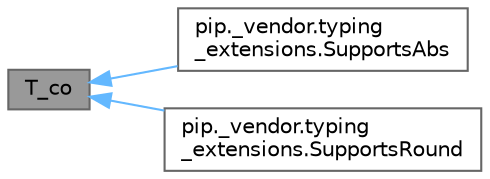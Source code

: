 digraph "T_co"
{
 // LATEX_PDF_SIZE
  bgcolor="transparent";
  edge [fontname=Helvetica,fontsize=10,labelfontname=Helvetica,labelfontsize=10];
  node [fontname=Helvetica,fontsize=10,shape=box,height=0.2,width=0.4];
  rankdir="LR";
  Node1 [id="Node000001",label="T_co",height=0.2,width=0.4,color="gray40", fillcolor="grey60", style="filled", fontcolor="black",tooltip=" "];
  Node1 -> Node2 [id="edge1_Node000001_Node000002",dir="back",color="steelblue1",style="solid",tooltip=" "];
  Node2 [id="Node000002",label="pip._vendor.typing\l_extensions.SupportsAbs",height=0.2,width=0.4,color="gray40", fillcolor="white", style="filled",URL="$da/dcc/classpip_1_1__vendor_1_1typing__extensions_1_1SupportsAbs.html",tooltip=" "];
  Node1 -> Node3 [id="edge2_Node000001_Node000003",dir="back",color="steelblue1",style="solid",tooltip=" "];
  Node3 [id="Node000003",label="pip._vendor.typing\l_extensions.SupportsRound",height=0.2,width=0.4,color="gray40", fillcolor="white", style="filled",URL="$d2/dd4/classpip_1_1__vendor_1_1typing__extensions_1_1SupportsRound.html",tooltip=" "];
}

